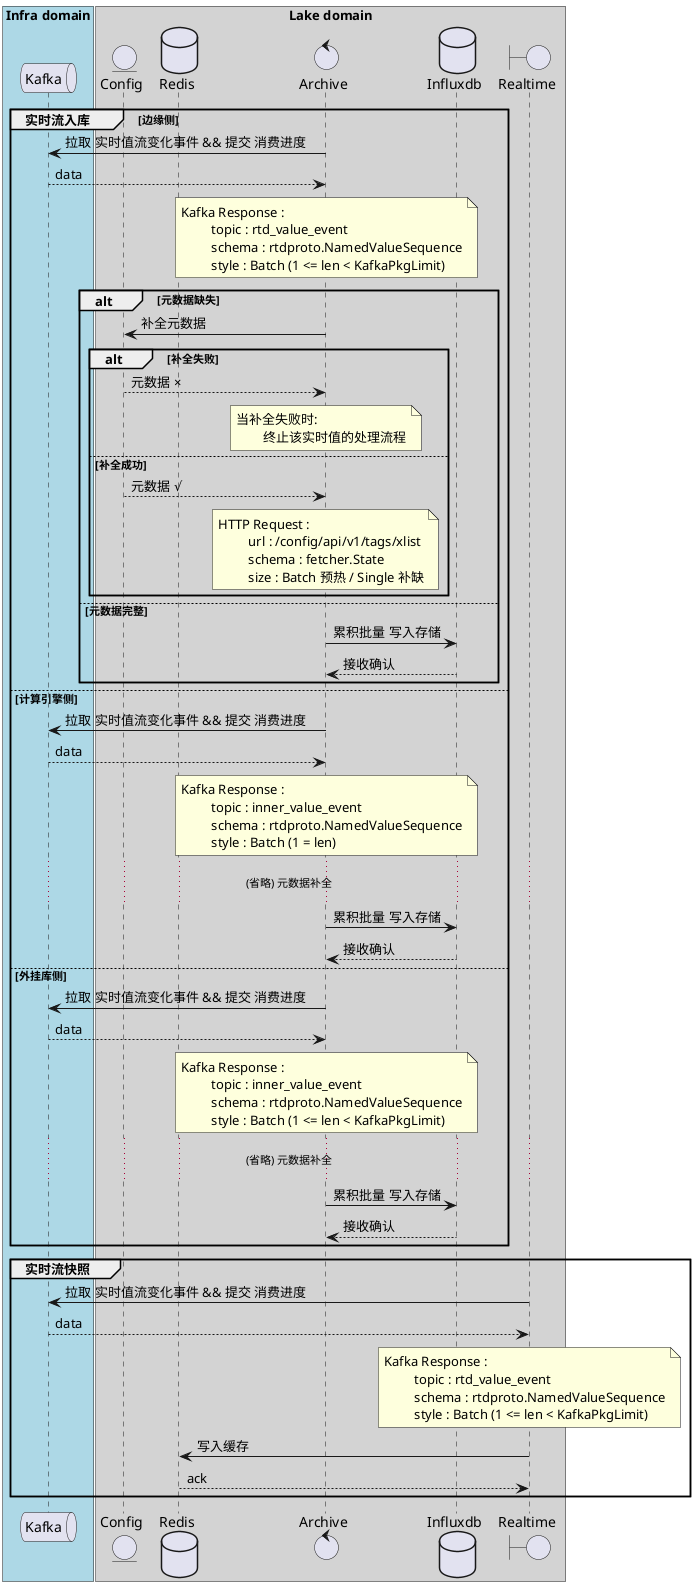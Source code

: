 @startuml

box "Infra domain" #LightBlue
    queue Kafka as K order 2
end box

box "Lake domain" #lightGray
    boundary Realtime as R order 11
    control Archive as A order 9
    database Influxdb as I order 10
    entity Config as C order 8
    database Redis as D order 8
end box

group 实时流入库 [边缘侧]
    A -> K : 拉取 实时值流变化事件 && 提交 消费进度
    return data
    note over A
        Kafka Response :
        \t topic : rtd_value_event
        \t schema : rtdproto.NamedValueSequence
        \t style : Batch (1 <= len < KafkaPkgLimit)
    end note
    alt 元数据缺失
        A -> C : 补全元数据
        alt 补全失败
            C --> A : 元数据 ×
            note over A
                当补全失败时:
                \t终止该实时值的处理流程
            end note
        else 补全成功
            C --> A : 元数据 √
            note over A
                HTTP Request :
                \t url : /config/api/v1/tags/xlist
                \t schema : fetcher.State
                \t size : Batch 预热 / Single 补缺
            end note
        end
    else 元数据完整
        A -> I : 累积批量 写入存储
        return 接收确认
    end alt
else 计算引擎侧
    A -> K : 拉取 实时值流变化事件 && 提交 消费进度
    return data
    note over A
        Kafka Response :
        \t topic : inner_value_event
        \t schema : rtdproto.NamedValueSequence
        \t style : Batch (1 = len)
    end note
    ... (省略) 元数据补全 ...
    A -> I : 累积批量 写入存储
    return 接收确认
else 外挂库侧
    A -> K : 拉取 实时值流变化事件 && 提交 消费进度
    return data
    note over A
        Kafka Response :
        \t topic : inner_value_event
        \t schema : rtdproto.NamedValueSequence
        \t style : Batch (1 <= len < KafkaPkgLimit)
    end note
    ... (省略) 元数据补全 ...
    A -> I : 累积批量 写入存储
    return 接收确认
end group

group 实时流快照
    R -> K : 拉取 实时值流变化事件 && 提交 消费进度
    return data
    note over R
        Kafka Response :
        \t topic : rtd_value_event
        \t schema : rtdproto.NamedValueSequence
        \t style : Batch (1 <= len < KafkaPkgLimit)
    end note
    R -> D : 写入缓存
    return ack
end group
@enduml